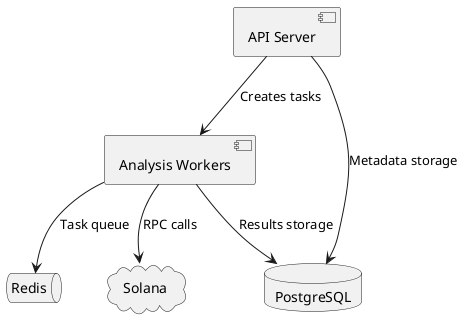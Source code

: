 @startuml
component "API Server" as api
component "Analysis Workers" as workers
database "PostgreSQL" as db
queue "Redis" as redis
cloud "Solana" as solana

api --> workers : Creates tasks
workers --> redis : Task queue
workers --> solana : RPC calls
api --> db : Metadata storage
workers --> db : Results storage
@enduml
